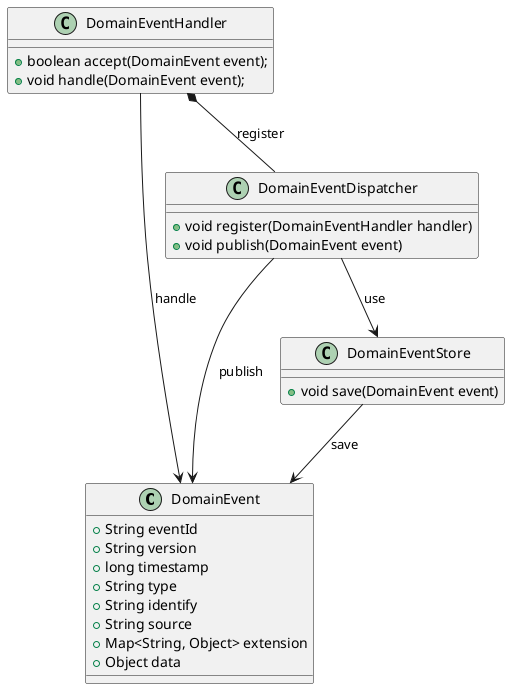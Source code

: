 @startuml domain-event
class DomainEvent {
  + String eventId
  + String version
  + long timestamp
  + String type
  + String identify
  + String source
  + Map<String, Object> extension
  + Object data
}

class DomainEventHandler {
  + boolean accept(DomainEvent event);
  + void handle(DomainEvent event);
}

class DomainEventDispatcher {
 + void register(DomainEventHandler handler)
 + void publish(DomainEvent event)
}

class DomainEventStore {
 + void save(DomainEvent event)
}

DomainEventDispatcher -down-> DomainEventStore: use
DomainEventStore -down-> DomainEvent: save
DomainEventDispatcher -up-* DomainEventHandler: register
DomainEventDispatcher ---> DomainEvent: publish
DomainEventHandler --> DomainEvent: handle

@enduml